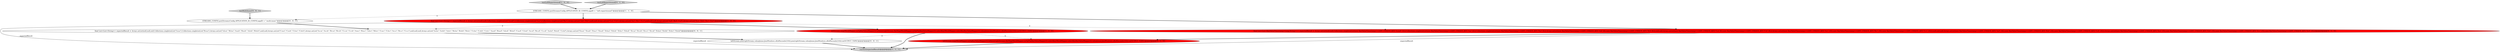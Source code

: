 digraph {
5 [style = filled, label = "leftStream.map(MockMapper.noOpKeyValueMapper()).leftJoin(rightStream.flatMap(MockMapper.noOpFlatKeyValueMapper()).selectKey(MockMapper.selectKeyKeyValueMapper()),valueJoiner,JoinWindows.of(ofSeconds(10))).to(OUTPUT_TOPIC)@@@5@@@['0', '1', '0']", fillcolor = red, shape = ellipse image = "AAA1AAABBB2BBB"];
0 [style = filled, label = "testLeftRepartitioned['1', '0', '0']", fillcolor = lightgray, shape = diamond image = "AAA0AAABBB1BBB"];
4 [style = filled, label = "runTest(expectedResult)@@@6@@@['1', '1', '1']", fillcolor = lightgray, shape = ellipse image = "AAA0AAABBB1BBB"];
9 [style = filled, label = "final List<List<String>> expectedResult = Arrays.asList(null,null,null,Collections.singletonList(\"A-a-a\"),Collections.singletonList(\"B-a-a\"),Arrays.asList(\"A-b-a\",\"B-b-a\",\"A-a-b\",\"B-a-b\",\"A-b-b\",\"B-b-b\"),null,null,Arrays.asList(\"C-a-a\",\"C-a-b\",\"C-b-a\",\"C-b-b\"),Arrays.asList(\"A-c-a\",\"A-c-b\",\"B-c-a\",\"B-c-b\",\"C-c-a\",\"C-c-b\",\"A-a-c\",\"B-a-c\",\"A-b-c\",\"B-b-c\",\"C-a-c\",\"C-b-c\",\"A-c-c\",\"B-c-c\",\"C-c-c\"),null,null,null,Arrays.asList(\"A-d-a\",\"A-d-b\",\"A-d-c\",\"B-d-a\",\"B-d-b\",\"B-d-c\",\"C-d-a\",\"C-d-b\",\"C-d-c\",\"A-a-d\",\"B-a-d\",\"A-b-d\",\"B-b-d\",\"C-a-d\",\"C-b-d\",\"A-c-d\",\"B-c-d\",\"C-c-d\",\"A-d-d\",\"B-d-d\",\"C-d-d\"),Arrays.asList(\"D-a-a\",\"D-a-b\",\"D-a-c\",\"D-a-d\",\"D-b-a\",\"D-b-b\",\"D-b-c\",\"D-b-d\",\"D-c-a\",\"D-c-b\",\"D-c-c\",\"D-c-d\",\"D-d-a\",\"D-d-b\",\"D-d-c\",\"D-d-d\"))@@@4@@@['0', '0', '1']", fillcolor = white, shape = ellipse image = "AAA0AAABBB3BBB"];
7 [style = filled, label = "final List<List<KeyValueTimestamp<Long,String>>> expectedResult = Arrays.asList(null,null,Collections.singletonList(new KeyValueTimestamp<>(ANY_UNIQUE_KEY,\"A-null\",3L)),Collections.singletonList(new KeyValueTimestamp<>(ANY_UNIQUE_KEY,\"A-a\",4L)),Collections.singletonList(new KeyValueTimestamp<>(ANY_UNIQUE_KEY,\"B-a\",5L)),Arrays.asList(new KeyValueTimestamp<>(ANY_UNIQUE_KEY,\"A-b\",6L),new KeyValueTimestamp<>(ANY_UNIQUE_KEY,\"B-b\",6L)),null,null,Arrays.asList(new KeyValueTimestamp<>(ANY_UNIQUE_KEY,\"C-a\",9L),new KeyValueTimestamp<>(ANY_UNIQUE_KEY,\"C-b\",9L)),Arrays.asList(new KeyValueTimestamp<>(ANY_UNIQUE_KEY,\"A-c\",10L),new KeyValueTimestamp<>(ANY_UNIQUE_KEY,\"B-c\",10L),new KeyValueTimestamp<>(ANY_UNIQUE_KEY,\"C-c\",10L)),null,null,null,Arrays.asList(new KeyValueTimestamp<>(ANY_UNIQUE_KEY,\"A-d\",14L),new KeyValueTimestamp<>(ANY_UNIQUE_KEY,\"B-d\",14L),new KeyValueTimestamp<>(ANY_UNIQUE_KEY,\"C-d\",14L)),Arrays.asList(new KeyValueTimestamp<>(ANY_UNIQUE_KEY,\"D-a\",15L),new KeyValueTimestamp<>(ANY_UNIQUE_KEY,\"D-b\",15L),new KeyValueTimestamp<>(ANY_UNIQUE_KEY,\"D-c\",15L),new KeyValueTimestamp<>(ANY_UNIQUE_KEY,\"D-d\",15L)))@@@4@@@['0', '1', '0']", fillcolor = red, shape = ellipse image = "AAA1AAABBB2BBB"];
6 [style = filled, label = "testLeftRepartitioned['0', '1', '0']", fillcolor = lightgray, shape = diamond image = "AAA0AAABBB2BBB"];
8 [style = filled, label = "leftStream.join(rightStream,valueJoiner,JoinWindows.of(ofSeconds(10))).join(rightStream,valueJoiner,JoinWindows.of(ofSeconds(10))).to(OUTPUT_TOPIC)@@@5@@@['0', '0', '1']", fillcolor = white, shape = ellipse image = "AAA0AAABBB3BBB"];
10 [style = filled, label = "STREAMS_CONFIG.put(StreamsConfig.APPLICATION_ID_CONFIG,appID + \"-multi-inner\")@@@3@@@['0', '0', '1']", fillcolor = white, shape = ellipse image = "AAA0AAABBB3BBB"];
3 [style = filled, label = "final List<List<String>> expectedResult = Arrays.asList(null,null,Collections.singletonList(\"A-null\"),Collections.singletonList(\"A-a\"),Collections.singletonList(\"B-a\"),Arrays.asList(\"A-b\",\"B-b\"),null,null,Arrays.asList(\"C-a\",\"C-b\"),Arrays.asList(\"A-c\",\"B-c\",\"C-c\"),null,null,null,Arrays.asList(\"A-d\",\"B-d\",\"C-d\"),Arrays.asList(\"D-a\",\"D-b\",\"D-c\",\"D-d\"))@@@4@@@['1', '0', '0']", fillcolor = red, shape = ellipse image = "AAA1AAABBB1BBB"];
2 [style = filled, label = "leftStream.map(MockMapper.noOpKeyValueMapper()).leftJoin(rightStream.flatMap(MockMapper.noOpFlatKeyValueMapper()).selectKey(MockMapper.selectKeyKeyValueMapper()),valueJoiner,JoinWindows.of(ofSeconds(10))).to(OUTPUT_TOPIC)@@@5@@@['1', '0', '0']", fillcolor = red, shape = ellipse image = "AAA1AAABBB1BBB"];
1 [style = filled, label = "STREAMS_CONFIG.put(StreamsConfig.APPLICATION_ID_CONFIG,appID + \"-left-repartitioned\")@@@3@@@['1', '1', '0']", fillcolor = white, shape = ellipse image = "AAA0AAABBB1BBB"];
11 [style = filled, label = "testMultiInner['0', '0', '1']", fillcolor = lightgray, shape = diamond image = "AAA0AAABBB3BBB"];
1->3 [style = bold, label=""];
6->1 [style = bold, label=""];
2->5 [style = dashed, label="0"];
7->5 [style = bold, label=""];
10->9 [style = bold, label=""];
8->4 [style = bold, label=""];
3->4 [style = solid, label="expectedResult"];
1->10 [style = dashed, label="0"];
3->2 [style = bold, label=""];
3->9 [style = dashed, label="0"];
9->8 [style = bold, label=""];
2->4 [style = bold, label=""];
1->7 [style = bold, label=""];
0->1 [style = bold, label=""];
11->10 [style = bold, label=""];
3->7 [style = dashed, label="0"];
2->8 [style = dashed, label="0"];
5->4 [style = bold, label=""];
9->4 [style = solid, label="expectedResult"];
7->4 [style = solid, label="expectedResult"];
}

